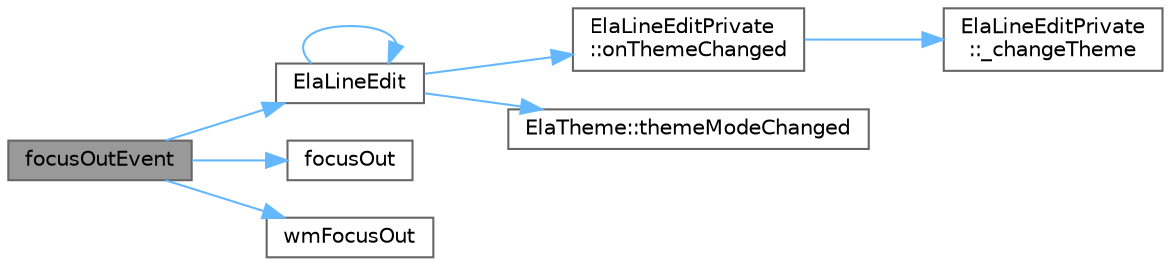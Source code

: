 digraph "focusOutEvent"
{
 // LATEX_PDF_SIZE
  bgcolor="transparent";
  edge [fontname=Helvetica,fontsize=10,labelfontname=Helvetica,labelfontsize=10];
  node [fontname=Helvetica,fontsize=10,shape=box,height=0.2,width=0.4];
  rankdir="LR";
  Node1 [id="Node000001",label="focusOutEvent",height=0.2,width=0.4,color="gray40", fillcolor="grey60", style="filled", fontcolor="black",tooltip=" "];
  Node1 -> Node2 [id="edge1_Node000001_Node000002",color="steelblue1",style="solid",tooltip=" "];
  Node2 [id="Node000002",label="ElaLineEdit",height=0.2,width=0.4,color="grey40", fillcolor="white", style="filled",URL="$class_ela_line_edit.html#ad5b1bd2b489835fea5bdeadd9e8a79d6",tooltip=" "];
  Node2 -> Node2 [id="edge2_Node000002_Node000002",color="steelblue1",style="solid",tooltip=" "];
  Node2 -> Node3 [id="edge3_Node000002_Node000003",color="steelblue1",style="solid",tooltip=" "];
  Node3 [id="Node000003",label="ElaLineEditPrivate\l::onThemeChanged",height=0.2,width=0.4,color="grey40", fillcolor="white", style="filled",URL="$class_ela_line_edit_private.html#acf666a8d5ef3e8a42f3c41d767d252db",tooltip=" "];
  Node3 -> Node4 [id="edge4_Node000003_Node000004",color="steelblue1",style="solid",tooltip=" "];
  Node4 [id="Node000004",label="ElaLineEditPrivate\l::_changeTheme",height=0.2,width=0.4,color="grey40", fillcolor="white", style="filled",URL="$class_ela_line_edit_private.html#a9b03deaf658f6c6f614d0dba062b07a5",tooltip=" "];
  Node2 -> Node5 [id="edge5_Node000002_Node000005",color="steelblue1",style="solid",tooltip=" "];
  Node5 [id="Node000005",label="ElaTheme::themeModeChanged",height=0.2,width=0.4,color="grey40", fillcolor="white", style="filled",URL="$class_ela_theme.html#a05ec2e3192ae77de87b167093330d9ba",tooltip="主题模式更改信号"];
  Node1 -> Node6 [id="edge6_Node000001_Node000006",color="steelblue1",style="solid",tooltip=" "];
  Node6 [id="Node000006",label="focusOut",height=0.2,width=0.4,color="grey40", fillcolor="white", style="filled",URL="$class_ela_line_edit.html#a5c86f9afeb83fd0867048e53a9155e23",tooltip="Q_SIGNAL void focusIn(QString text);"];
  Node1 -> Node7 [id="edge7_Node000001_Node000007",color="steelblue1",style="solid",tooltip=" "];
  Node7 [id="Node000007",label="wmFocusOut",height=0.2,width=0.4,color="grey40", fillcolor="white", style="filled",URL="$class_ela_line_edit.html#ad2186a7e07bf5a1aabba616dac8f77cb",tooltip=" "];
}
